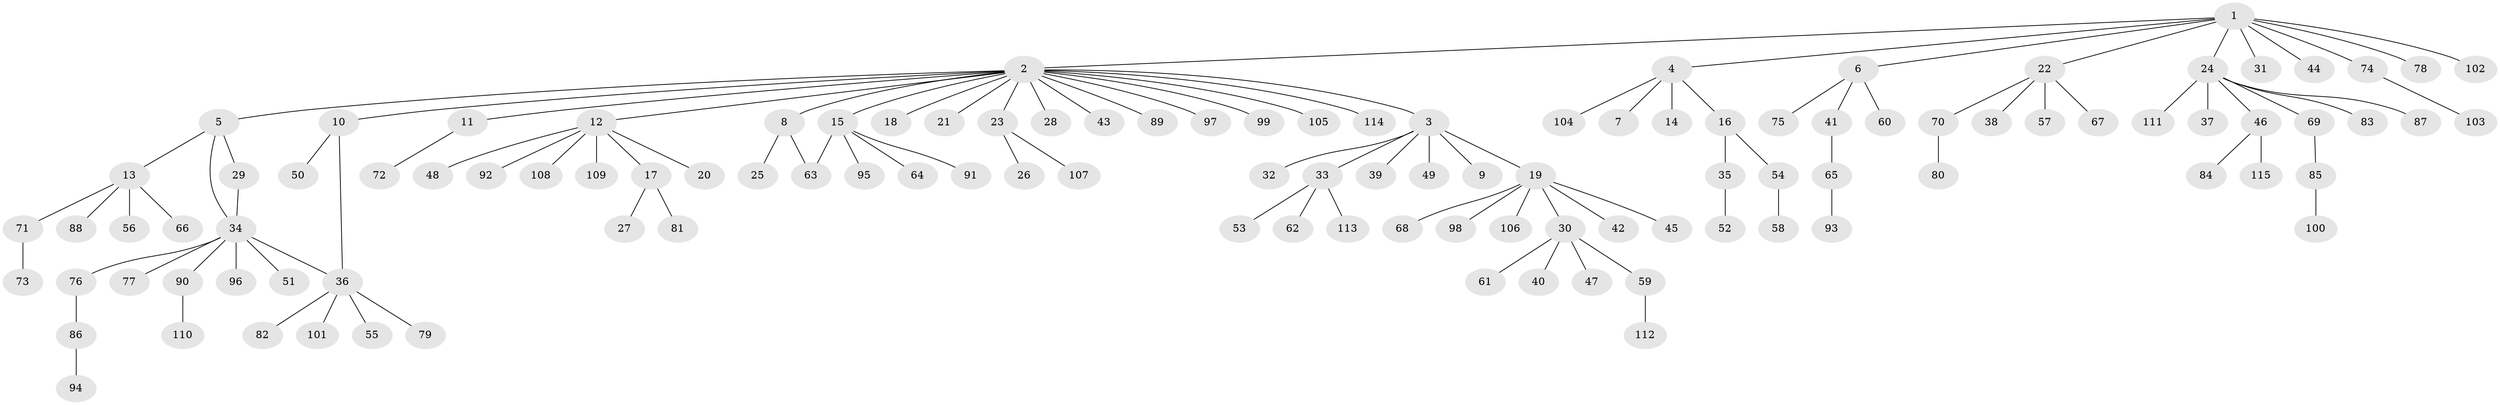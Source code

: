 // Generated by graph-tools (version 1.1) at 2025/25/03/09/25 03:25:54]
// undirected, 115 vertices, 117 edges
graph export_dot {
graph [start="1"]
  node [color=gray90,style=filled];
  1;
  2;
  3;
  4;
  5;
  6;
  7;
  8;
  9;
  10;
  11;
  12;
  13;
  14;
  15;
  16;
  17;
  18;
  19;
  20;
  21;
  22;
  23;
  24;
  25;
  26;
  27;
  28;
  29;
  30;
  31;
  32;
  33;
  34;
  35;
  36;
  37;
  38;
  39;
  40;
  41;
  42;
  43;
  44;
  45;
  46;
  47;
  48;
  49;
  50;
  51;
  52;
  53;
  54;
  55;
  56;
  57;
  58;
  59;
  60;
  61;
  62;
  63;
  64;
  65;
  66;
  67;
  68;
  69;
  70;
  71;
  72;
  73;
  74;
  75;
  76;
  77;
  78;
  79;
  80;
  81;
  82;
  83;
  84;
  85;
  86;
  87;
  88;
  89;
  90;
  91;
  92;
  93;
  94;
  95;
  96;
  97;
  98;
  99;
  100;
  101;
  102;
  103;
  104;
  105;
  106;
  107;
  108;
  109;
  110;
  111;
  112;
  113;
  114;
  115;
  1 -- 2;
  1 -- 4;
  1 -- 6;
  1 -- 22;
  1 -- 24;
  1 -- 31;
  1 -- 44;
  1 -- 74;
  1 -- 78;
  1 -- 102;
  2 -- 3;
  2 -- 5;
  2 -- 8;
  2 -- 10;
  2 -- 11;
  2 -- 12;
  2 -- 15;
  2 -- 18;
  2 -- 21;
  2 -- 23;
  2 -- 28;
  2 -- 43;
  2 -- 89;
  2 -- 97;
  2 -- 99;
  2 -- 105;
  2 -- 114;
  3 -- 9;
  3 -- 19;
  3 -- 32;
  3 -- 33;
  3 -- 39;
  3 -- 49;
  4 -- 7;
  4 -- 14;
  4 -- 16;
  4 -- 104;
  5 -- 13;
  5 -- 29;
  5 -- 34;
  6 -- 41;
  6 -- 60;
  6 -- 75;
  8 -- 25;
  8 -- 63;
  10 -- 36;
  10 -- 50;
  11 -- 72;
  12 -- 17;
  12 -- 20;
  12 -- 48;
  12 -- 92;
  12 -- 108;
  12 -- 109;
  13 -- 56;
  13 -- 66;
  13 -- 71;
  13 -- 88;
  15 -- 63;
  15 -- 64;
  15 -- 91;
  15 -- 95;
  16 -- 35;
  16 -- 54;
  17 -- 27;
  17 -- 81;
  19 -- 30;
  19 -- 42;
  19 -- 45;
  19 -- 68;
  19 -- 98;
  19 -- 106;
  22 -- 38;
  22 -- 57;
  22 -- 67;
  22 -- 70;
  23 -- 26;
  23 -- 107;
  24 -- 37;
  24 -- 46;
  24 -- 69;
  24 -- 83;
  24 -- 87;
  24 -- 111;
  29 -- 34;
  30 -- 40;
  30 -- 47;
  30 -- 59;
  30 -- 61;
  33 -- 53;
  33 -- 62;
  33 -- 113;
  34 -- 36;
  34 -- 51;
  34 -- 76;
  34 -- 77;
  34 -- 90;
  34 -- 96;
  35 -- 52;
  36 -- 55;
  36 -- 79;
  36 -- 82;
  36 -- 101;
  41 -- 65;
  46 -- 84;
  46 -- 115;
  54 -- 58;
  59 -- 112;
  65 -- 93;
  69 -- 85;
  70 -- 80;
  71 -- 73;
  74 -- 103;
  76 -- 86;
  85 -- 100;
  86 -- 94;
  90 -- 110;
}
